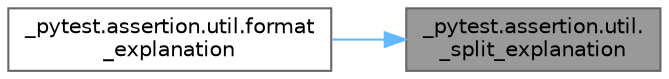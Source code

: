 digraph "_pytest.assertion.util._split_explanation"
{
 // LATEX_PDF_SIZE
  bgcolor="transparent";
  edge [fontname=Helvetica,fontsize=10,labelfontname=Helvetica,labelfontsize=10];
  node [fontname=Helvetica,fontsize=10,shape=box,height=0.2,width=0.4];
  rankdir="RL";
  Node1 [id="Node000001",label="_pytest.assertion.util.\l_split_explanation",height=0.2,width=0.4,color="gray40", fillcolor="grey60", style="filled", fontcolor="black",tooltip=" "];
  Node1 -> Node2 [id="edge1_Node000001_Node000002",dir="back",color="steelblue1",style="solid",tooltip=" "];
  Node2 [id="Node000002",label="_pytest.assertion.util.format\l_explanation",height=0.2,width=0.4,color="grey40", fillcolor="white", style="filled",URL="$namespace__pytest_1_1assertion_1_1util.html#a5c9a232dda3d4d9f8ee47710a7599eca",tooltip=" "];
}
